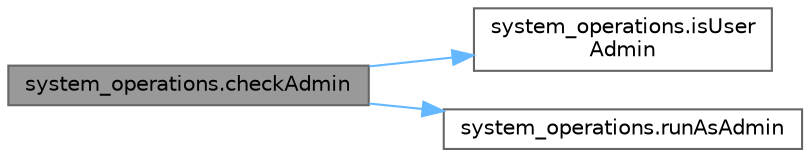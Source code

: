 digraph "system_operations.checkAdmin"
{
 // LATEX_PDF_SIZE
  bgcolor="transparent";
  edge [fontname=Helvetica,fontsize=10,labelfontname=Helvetica,labelfontsize=10];
  node [fontname=Helvetica,fontsize=10,shape=box,height=0.2,width=0.4];
  rankdir="LR";
  Node1 [label="system_operations.checkAdmin",height=0.2,width=0.4,color="gray40", fillcolor="grey60", style="filled", fontcolor="black",tooltip=" "];
  Node1 -> Node2 [color="steelblue1",style="solid"];
  Node2 [label="system_operations.isUser\lAdmin",height=0.2,width=0.4,color="grey40", fillcolor="white", style="filled",URL="$de/d05/namespacesystem__operations.html#aa3fb45e81ca75b65dfa7ad1c6819300c",tooltip=" "];
  Node1 -> Node3 [color="steelblue1",style="solid"];
  Node3 [label="system_operations.runAsAdmin",height=0.2,width=0.4,color="grey40", fillcolor="white", style="filled",URL="$de/d05/namespacesystem__operations.html#ad91b2c3c346993d5f478e23670f61aeb",tooltip=" "];
}
